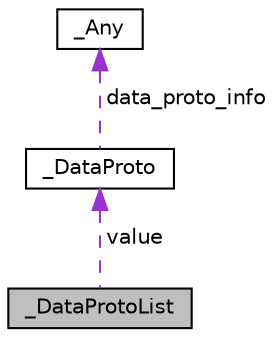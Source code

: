 digraph "_DataProtoList"
{
  edge [fontname="Helvetica",fontsize="10",labelfontname="Helvetica",labelfontsize="10"];
  node [fontname="Helvetica",fontsize="10",shape=record];
  Node1 [label="_DataProtoList",height=0.2,width=0.4,color="black", fillcolor="grey75", style="filled", fontcolor="black"];
  Node2 -> Node1 [dir="back",color="darkorchid3",fontsize="10",style="dashed",label=" value" ,fontname="Helvetica"];
  Node2 [label="_DataProto",height=0.2,width=0.4,color="black", fillcolor="white", style="filled",URL="$struct___data_proto.html"];
  Node3 -> Node2 [dir="back",color="darkorchid3",fontsize="10",style="dashed",label=" data_proto_info" ,fontname="Helvetica"];
  Node3 [label="_Any",height=0.2,width=0.4,color="black", fillcolor="white", style="filled",URL="$struct___any.html"];
}
